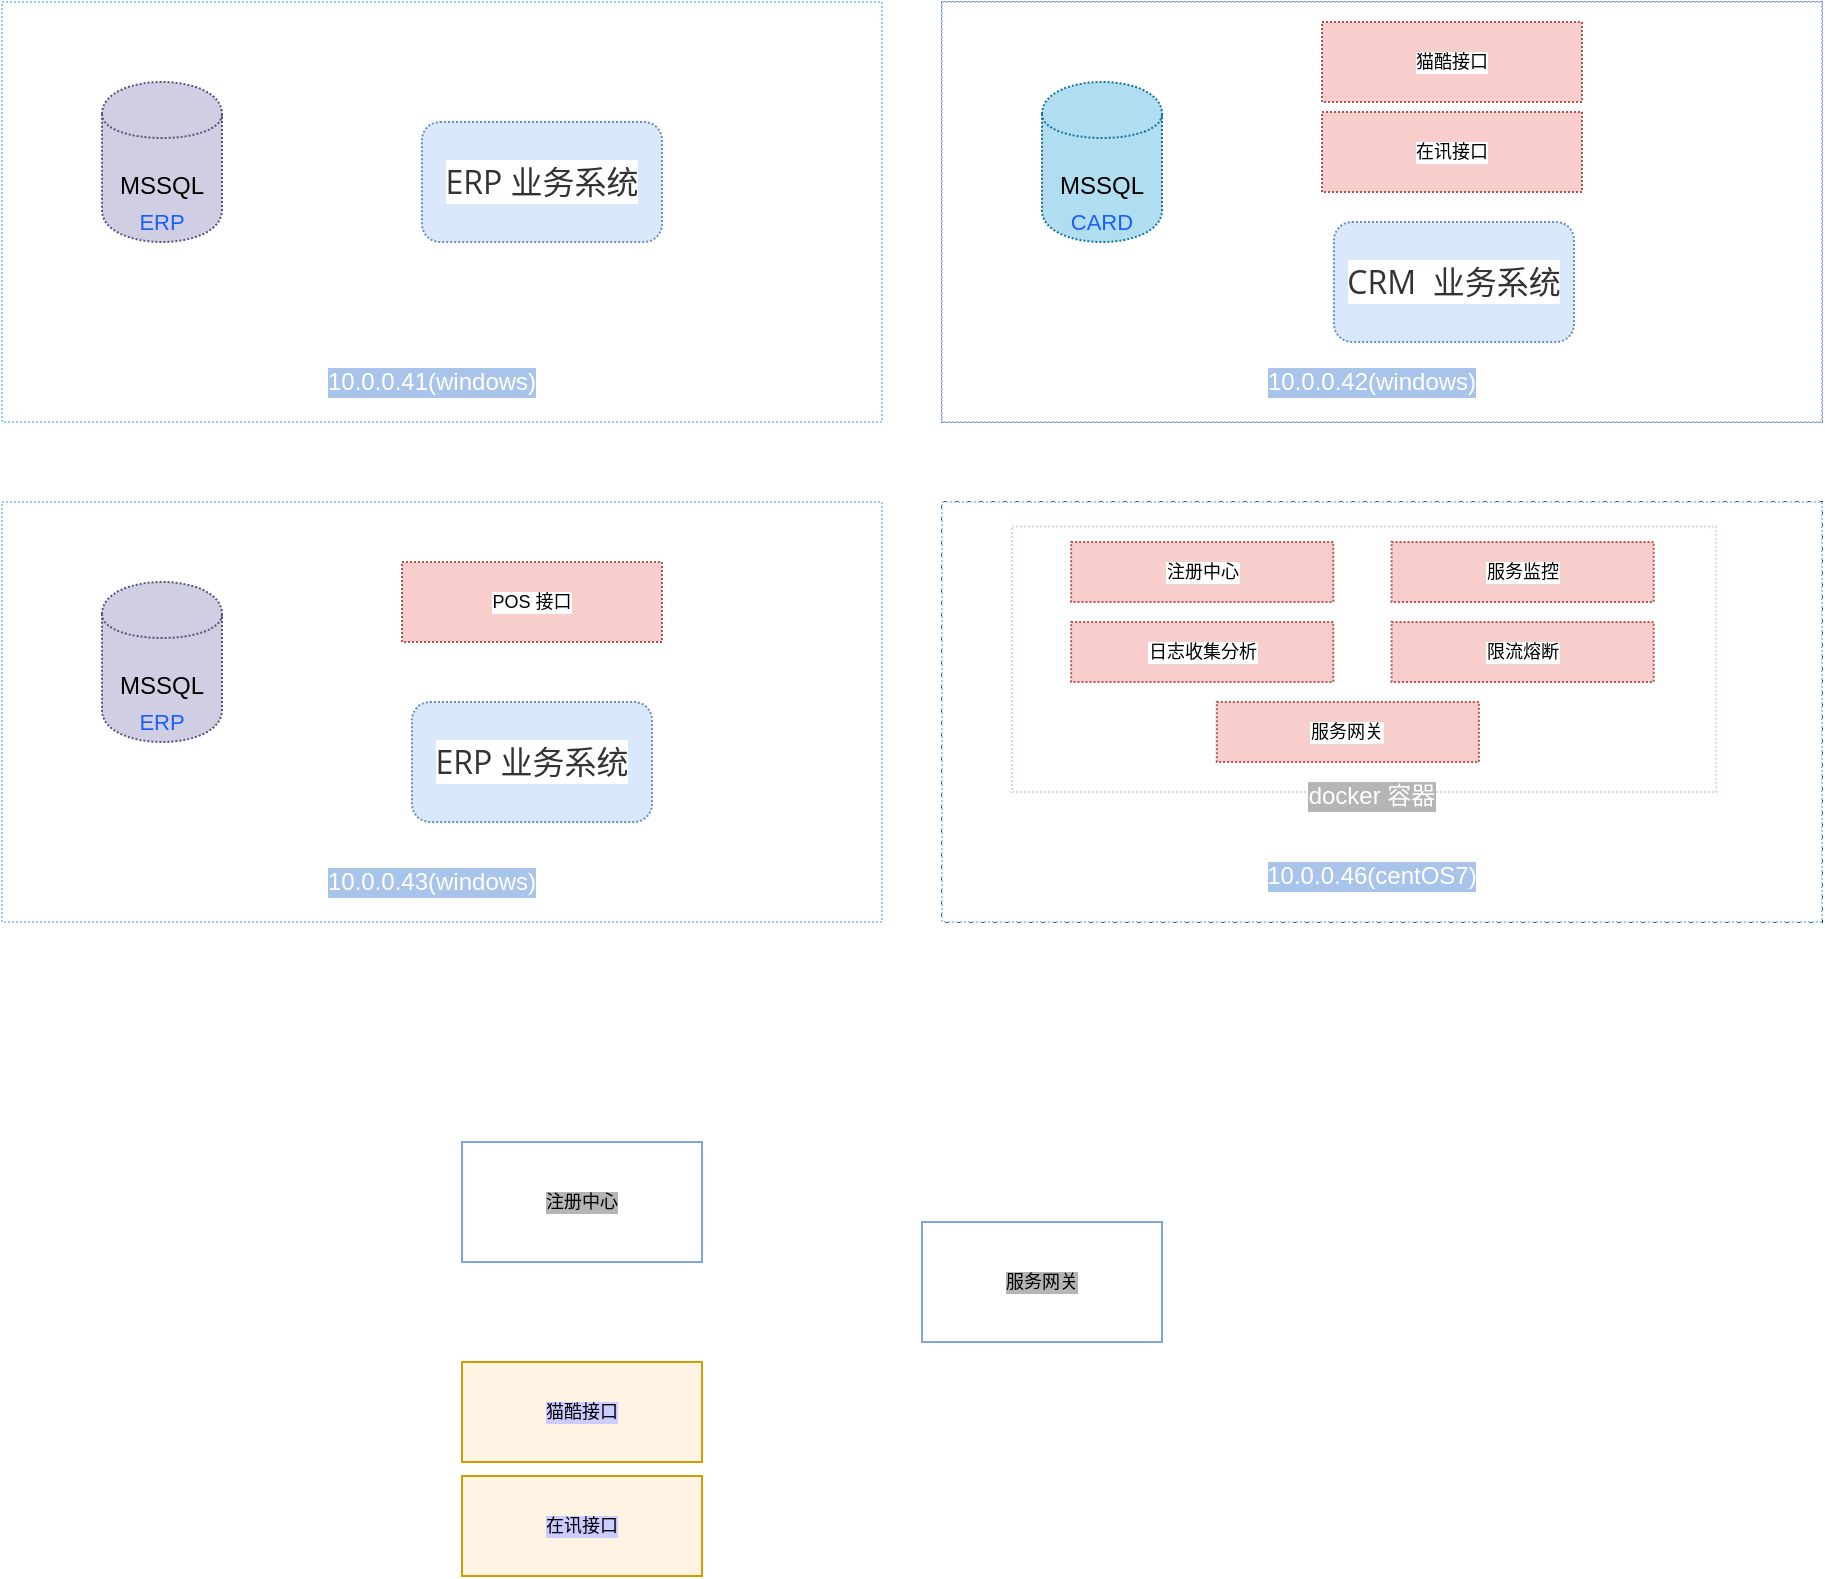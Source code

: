 <mxfile version="12.9.3" type="github">
  <diagram id="WI9T0HZ2pTsCkuznbFz-" name="Page-1">
    <mxGraphModel dx="1673" dy="934" grid="1" gridSize="10" guides="1" tooltips="1" connect="1" arrows="1" fold="1" page="1" pageScale="1" pageWidth="1169" pageHeight="827" math="0" shadow="0">
      <root>
        <mxCell id="0" />
        <mxCell id="1" parent="0" />
        <mxCell id="qZe3JoyMZ883tMN5COdx-31" value="" style="group" vertex="1" connectable="0" parent="1">
          <mxGeometry x="30" y="40" width="440" height="210" as="geometry" />
        </mxCell>
        <mxCell id="qZe3JoyMZ883tMN5COdx-15" value="" style="group" vertex="1" connectable="0" parent="qZe3JoyMZ883tMN5COdx-31">
          <mxGeometry width="440" height="210" as="geometry" />
        </mxCell>
        <mxCell id="qZe3JoyMZ883tMN5COdx-3" value="" style="whiteSpace=wrap;html=1;dashed=1;dashPattern=1 1;strokeColor=#99CCFF;" vertex="1" parent="qZe3JoyMZ883tMN5COdx-15">
          <mxGeometry width="440" height="210" as="geometry" />
        </mxCell>
        <mxCell id="qZe3JoyMZ883tMN5COdx-10" value="10.0.0.41(windows)" style="text;html=1;strokeColor=none;fillColor=none;align=center;verticalAlign=middle;whiteSpace=wrap;rounded=0;dashed=1;dashPattern=1 1;fontColor=#FFFFFF;labelBackgroundColor=#A9C4EB;" vertex="1" parent="qZe3JoyMZ883tMN5COdx-15">
          <mxGeometry x="160" y="180" width="110" height="20" as="geometry" />
        </mxCell>
        <mxCell id="qZe3JoyMZ883tMN5COdx-12" value="MSSQL" style="shape=cylinder;whiteSpace=wrap;html=1;boundedLbl=1;backgroundOutline=1;dashed=1;dashPattern=1 1;fillColor=#d0cee2;strokeColor=#56517e;" vertex="1" parent="qZe3JoyMZ883tMN5COdx-15">
          <mxGeometry x="50" y="40" width="60" height="80" as="geometry" />
        </mxCell>
        <mxCell id="qZe3JoyMZ883tMN5COdx-14" value="&lt;span style=&quot;color: rgb(51 , 51 , 51) ; font-family: &amp;#34;open sans&amp;#34; , &amp;#34;clear sans&amp;#34; , &amp;#34;helvetica neue&amp;#34; , &amp;#34;helvetica&amp;#34; , &amp;#34;arial&amp;#34; , sans-serif ; font-size: 16px ; text-align: left ; white-space: pre-wrap ; background-color: rgb(255 , 255 , 255)&quot;&gt;ERP 业务系统&lt;/span&gt;" style="rounded=1;whiteSpace=wrap;html=1;dashed=1;dashPattern=1 1;labelBackgroundColor=#A9C4EB;strokeColor=#6c8ebf;fontSize=9;fillColor=#dae8fc;" vertex="1" parent="qZe3JoyMZ883tMN5COdx-15">
          <mxGeometry x="210" y="60" width="120" height="60" as="geometry" />
        </mxCell>
        <mxCell id="qZe3JoyMZ883tMN5COdx-13" value="&lt;font style=&quot;font-size: 11px&quot;&gt;ERP&lt;/font&gt;" style="text;html=1;strokeColor=none;fillColor=none;align=center;verticalAlign=middle;whiteSpace=wrap;rounded=0;dashed=1;dashPattern=1 1;fontSize=9;fontColor=#195EFF;" vertex="1" parent="qZe3JoyMZ883tMN5COdx-31">
          <mxGeometry x="60" y="100" width="40" height="20" as="geometry" />
        </mxCell>
        <mxCell id="qZe3JoyMZ883tMN5COdx-32" value="" style="group" vertex="1" connectable="0" parent="1">
          <mxGeometry x="30" y="290" width="440" height="210" as="geometry" />
        </mxCell>
        <mxCell id="qZe3JoyMZ883tMN5COdx-33" value="" style="group" vertex="1" connectable="0" parent="qZe3JoyMZ883tMN5COdx-32">
          <mxGeometry width="440" height="210" as="geometry" />
        </mxCell>
        <mxCell id="qZe3JoyMZ883tMN5COdx-34" value="" style="whiteSpace=wrap;html=1;dashed=1;dashPattern=1 1;strokeColor=#99CCFF;" vertex="1" parent="qZe3JoyMZ883tMN5COdx-33">
          <mxGeometry width="440" height="210" as="geometry" />
        </mxCell>
        <mxCell id="qZe3JoyMZ883tMN5COdx-35" value="10.0.0.43(windows)" style="text;html=1;strokeColor=none;fillColor=none;align=center;verticalAlign=middle;whiteSpace=wrap;rounded=0;dashed=1;dashPattern=1 1;fontColor=#FFFFFF;labelBackgroundColor=#A9C4EB;" vertex="1" parent="qZe3JoyMZ883tMN5COdx-33">
          <mxGeometry x="160" y="180" width="110" height="20" as="geometry" />
        </mxCell>
        <mxCell id="qZe3JoyMZ883tMN5COdx-36" value="MSSQL" style="shape=cylinder;whiteSpace=wrap;html=1;boundedLbl=1;backgroundOutline=1;dashed=1;dashPattern=1 1;fillColor=#d0cee2;strokeColor=#56517e;" vertex="1" parent="qZe3JoyMZ883tMN5COdx-33">
          <mxGeometry x="50" y="40" width="60" height="80" as="geometry" />
        </mxCell>
        <mxCell id="qZe3JoyMZ883tMN5COdx-37" value="&lt;span style=&quot;color: rgb(51 , 51 , 51) ; font-family: &amp;#34;open sans&amp;#34; , &amp;#34;clear sans&amp;#34; , &amp;#34;helvetica neue&amp;#34; , &amp;#34;helvetica&amp;#34; , &amp;#34;arial&amp;#34; , sans-serif ; font-size: 16px ; text-align: left ; white-space: pre-wrap ; background-color: rgb(255 , 255 , 255)&quot;&gt;ERP 业务系统&lt;/span&gt;" style="rounded=1;whiteSpace=wrap;html=1;dashed=1;dashPattern=1 1;labelBackgroundColor=#A9C4EB;strokeColor=#6c8ebf;fontSize=9;fillColor=#dae8fc;" vertex="1" parent="qZe3JoyMZ883tMN5COdx-33">
          <mxGeometry x="205" y="100" width="120" height="60" as="geometry" />
        </mxCell>
        <mxCell id="qZe3JoyMZ883tMN5COdx-63" value="POS 接口" style="rounded=0;whiteSpace=wrap;html=1;dashed=1;labelBackgroundColor=#FFFFFF;strokeColor=#b85450;fontSize=9;dashPattern=1 1;fillColor=#f8cecc;fontColor=#000000;" vertex="1" parent="qZe3JoyMZ883tMN5COdx-33">
          <mxGeometry x="200" y="30" width="130" height="40" as="geometry" />
        </mxCell>
        <mxCell id="qZe3JoyMZ883tMN5COdx-38" value="&lt;font style=&quot;font-size: 11px&quot;&gt;ERP&lt;/font&gt;" style="text;html=1;strokeColor=none;fillColor=none;align=center;verticalAlign=middle;whiteSpace=wrap;rounded=0;dashed=1;dashPattern=1 1;fontSize=9;fontColor=#195EFF;" vertex="1" parent="qZe3JoyMZ883tMN5COdx-32">
          <mxGeometry x="60" y="100" width="40" height="20" as="geometry" />
        </mxCell>
        <mxCell id="qZe3JoyMZ883tMN5COdx-39" value="" style="group;fillColor=#e1d5e7;strokeColor=#AB83BD;" vertex="1" connectable="0" parent="1">
          <mxGeometry x="500" y="40" width="440" height="210" as="geometry" />
        </mxCell>
        <mxCell id="qZe3JoyMZ883tMN5COdx-40" value="" style="group" vertex="1" connectable="0" parent="qZe3JoyMZ883tMN5COdx-39">
          <mxGeometry width="440" height="210" as="geometry" />
        </mxCell>
        <mxCell id="qZe3JoyMZ883tMN5COdx-41" value="" style="whiteSpace=wrap;html=1;dashed=1;dashPattern=1 1;strokeColor=#99CCFF;" vertex="1" parent="qZe3JoyMZ883tMN5COdx-40">
          <mxGeometry width="440" height="210" as="geometry" />
        </mxCell>
        <mxCell id="qZe3JoyMZ883tMN5COdx-42" value="10.0.0.42(windows)" style="text;html=1;strokeColor=none;fillColor=none;align=center;verticalAlign=middle;whiteSpace=wrap;rounded=0;dashed=1;dashPattern=1 1;fontColor=#FFFFFF;labelBackgroundColor=#A9C4EB;" vertex="1" parent="qZe3JoyMZ883tMN5COdx-40">
          <mxGeometry x="160" y="180" width="110" height="20" as="geometry" />
        </mxCell>
        <mxCell id="qZe3JoyMZ883tMN5COdx-43" value="MSSQL" style="shape=cylinder;whiteSpace=wrap;html=1;boundedLbl=1;backgroundOutline=1;dashed=1;dashPattern=1 1;fillColor=#b1ddf0;strokeColor=#10739e;" vertex="1" parent="qZe3JoyMZ883tMN5COdx-40">
          <mxGeometry x="50" y="40" width="60" height="80" as="geometry" />
        </mxCell>
        <mxCell id="qZe3JoyMZ883tMN5COdx-53" value="猫酷接口" style="rounded=0;whiteSpace=wrap;html=1;dashed=1;labelBackgroundColor=#FFFFFF;strokeColor=#b85450;fontSize=9;dashPattern=1 1;fillColor=#f8cecc;fontColor=#000000;" vertex="1" parent="qZe3JoyMZ883tMN5COdx-40">
          <mxGeometry x="190" y="10" width="130" height="40" as="geometry" />
        </mxCell>
        <mxCell id="qZe3JoyMZ883tMN5COdx-61" value="&lt;span&gt;在讯接口&lt;br&gt;&lt;/span&gt;" style="rounded=0;whiteSpace=wrap;html=1;dashed=1;labelBackgroundColor=#FFFFFF;strokeColor=#b85450;fontSize=9;dashPattern=1 1;fillColor=#f8cecc;fontColor=#000000;" vertex="1" parent="qZe3JoyMZ883tMN5COdx-40">
          <mxGeometry x="190" y="55" width="130" height="40" as="geometry" />
        </mxCell>
        <mxCell id="qZe3JoyMZ883tMN5COdx-62" value="&lt;span style=&quot;color: rgb(51 , 51 , 51) ; font-family: &amp;#34;open sans&amp;#34; , &amp;#34;clear sans&amp;#34; , &amp;#34;helvetica neue&amp;#34; , &amp;#34;helvetica&amp;#34; , &amp;#34;arial&amp;#34; , sans-serif ; font-size: 16px ; text-align: left ; white-space: pre-wrap ; background-color: rgb(255 , 255 , 255)&quot;&gt;CRM  业务系统&lt;/span&gt;" style="rounded=1;whiteSpace=wrap;html=1;dashed=1;dashPattern=1 1;labelBackgroundColor=#A9C4EB;strokeColor=#6c8ebf;fontSize=9;fillColor=#dae8fc;" vertex="1" parent="qZe3JoyMZ883tMN5COdx-40">
          <mxGeometry x="196" y="110" width="120" height="60" as="geometry" />
        </mxCell>
        <mxCell id="qZe3JoyMZ883tMN5COdx-45" value="&lt;span style=&quot;font-size: 11px&quot;&gt;CARD&lt;/span&gt;" style="text;html=1;strokeColor=none;fillColor=none;align=center;verticalAlign=middle;whiteSpace=wrap;rounded=0;dashed=1;dashPattern=1 1;fontSize=9;fontColor=#195EFF;" vertex="1" parent="qZe3JoyMZ883tMN5COdx-39">
          <mxGeometry x="60" y="100" width="40" height="20" as="geometry" />
        </mxCell>
        <mxCell id="qZe3JoyMZ883tMN5COdx-46" value="" style="group;fillColor=#bac8d3;strokeColor=#23445d;dashed=1;" vertex="1" connectable="0" parent="1">
          <mxGeometry x="500" y="290" width="440" height="210" as="geometry" />
        </mxCell>
        <mxCell id="qZe3JoyMZ883tMN5COdx-47" value="" style="group" vertex="1" connectable="0" parent="qZe3JoyMZ883tMN5COdx-46">
          <mxGeometry width="440" height="210" as="geometry" />
        </mxCell>
        <mxCell id="qZe3JoyMZ883tMN5COdx-48" value="" style="whiteSpace=wrap;html=1;dashed=1;dashPattern=1 1;strokeColor=#99CCFF;" vertex="1" parent="qZe3JoyMZ883tMN5COdx-47">
          <mxGeometry width="440" height="210" as="geometry" />
        </mxCell>
        <mxCell id="qZe3JoyMZ883tMN5COdx-49" value="10.0.0.46(centOS7)" style="text;html=1;strokeColor=none;fillColor=none;align=center;verticalAlign=middle;whiteSpace=wrap;rounded=0;dashed=1;dashPattern=1 1;fontColor=#FFFFFF;labelBackgroundColor=#A9C4EB;" vertex="1" parent="qZe3JoyMZ883tMN5COdx-47">
          <mxGeometry x="160" y="180.005" width="110" height="14.483" as="geometry" />
        </mxCell>
        <mxCell id="qZe3JoyMZ883tMN5COdx-71" value="" style="group" vertex="1" connectable="0" parent="qZe3JoyMZ883tMN5COdx-47">
          <mxGeometry x="50" y="7.24" width="335" height="132.76" as="geometry" />
        </mxCell>
        <mxCell id="qZe3JoyMZ883tMN5COdx-64" value="" style="whiteSpace=wrap;html=1;dashed=1;dashPattern=1 1;labelBackgroundColor=#FFFFFF;strokeColor=#E6D0DE;fontSize=9;fontColor=#000000;" vertex="1" parent="qZe3JoyMZ883tMN5COdx-71">
          <mxGeometry x="-15" y="5" width="352.09" height="132.76" as="geometry" />
        </mxCell>
        <mxCell id="qZe3JoyMZ883tMN5COdx-66" value="注册中心" style="rounded=0;whiteSpace=wrap;html=1;dashed=1;labelBackgroundColor=#FFFFFF;strokeColor=#b85450;fontSize=9;dashPattern=1 1;fillColor=#f8cecc;fontColor=#000000;" vertex="1" parent="qZe3JoyMZ883tMN5COdx-71">
          <mxGeometry x="14.565" y="12.76" width="131.087" height="30" as="geometry" />
        </mxCell>
        <mxCell id="qZe3JoyMZ883tMN5COdx-67" value="服务监控" style="rounded=0;whiteSpace=wrap;html=1;dashed=1;labelBackgroundColor=#FFFFFF;strokeColor=#b85450;fontSize=9;dashPattern=1 1;fillColor=#f8cecc;fontColor=#000000;" vertex="1" parent="qZe3JoyMZ883tMN5COdx-71">
          <mxGeometry x="174.783" y="12.76" width="131.087" height="30" as="geometry" />
        </mxCell>
        <mxCell id="qZe3JoyMZ883tMN5COdx-68" value="日志收集分析" style="rounded=0;whiteSpace=wrap;html=1;dashed=1;labelBackgroundColor=#FFFFFF;strokeColor=#b85450;fontSize=9;dashPattern=1 1;fillColor=#f8cecc;fontColor=#000000;" vertex="1" parent="qZe3JoyMZ883tMN5COdx-71">
          <mxGeometry x="14.565" y="52.76" width="131.087" height="30" as="geometry" />
        </mxCell>
        <mxCell id="qZe3JoyMZ883tMN5COdx-69" value="限流熔断" style="rounded=0;whiteSpace=wrap;html=1;dashed=1;labelBackgroundColor=#FFFFFF;strokeColor=#b85450;fontSize=9;dashPattern=1 1;fillColor=#f8cecc;fontColor=#000000;" vertex="1" parent="qZe3JoyMZ883tMN5COdx-71">
          <mxGeometry x="174.783" y="52.76" width="131.087" height="30" as="geometry" />
        </mxCell>
        <mxCell id="qZe3JoyMZ883tMN5COdx-70" value="服务网关" style="rounded=0;whiteSpace=wrap;html=1;dashed=1;labelBackgroundColor=#FFFFFF;strokeColor=#b85450;fontSize=9;dashPattern=1 1;fillColor=#f8cecc;fontColor=#000000;" vertex="1" parent="qZe3JoyMZ883tMN5COdx-71">
          <mxGeometry x="87.391" y="92.76" width="131.087" height="30" as="geometry" />
        </mxCell>
        <mxCell id="qZe3JoyMZ883tMN5COdx-72" value="docker 容器" style="text;html=1;strokeColor=none;fillColor=none;align=center;verticalAlign=middle;whiteSpace=wrap;rounded=0;dashed=1;dashPattern=1 1;fontColor=#FFFFFF;labelBackgroundColor=#B5B5B5;" vertex="1" parent="qZe3JoyMZ883tMN5COdx-47">
          <mxGeometry x="160" y="140.005" width="110" height="14.483" as="geometry" />
        </mxCell>
        <mxCell id="qZe3JoyMZ883tMN5COdx-76" value="注册中心" style="rounded=0;whiteSpace=wrap;html=1;labelBackgroundColor=#B5B5B5;strokeColor=#7EA6E0;fontSize=9;fontColor=#000000;" vertex="1" parent="1">
          <mxGeometry x="260" y="610" width="120" height="60" as="geometry" />
        </mxCell>
        <mxCell id="qZe3JoyMZ883tMN5COdx-77" value="服务网关" style="rounded=0;whiteSpace=wrap;html=1;labelBackgroundColor=#B5B5B5;strokeColor=#7EA6E0;fontSize=9;fontColor=#000000;" vertex="1" parent="1">
          <mxGeometry x="490" y="650" width="120" height="60" as="geometry" />
        </mxCell>
        <mxCell id="qZe3JoyMZ883tMN5COdx-80" value="猫酷接口" style="rounded=0;whiteSpace=wrap;html=1;labelBackgroundColor=#CCCCFF;strokeColor=#d79b00;fontSize=9;fillColor=#FFF3E3;" vertex="1" parent="1">
          <mxGeometry x="260" y="720" width="120" height="50" as="geometry" />
        </mxCell>
        <mxCell id="qZe3JoyMZ883tMN5COdx-81" value="在讯接口" style="rounded=0;whiteSpace=wrap;html=1;labelBackgroundColor=#CCCCFF;strokeColor=#d79b00;fontSize=9;fillColor=#FFF3E3;" vertex="1" parent="1">
          <mxGeometry x="260" y="777" width="120" height="50" as="geometry" />
        </mxCell>
      </root>
    </mxGraphModel>
  </diagram>
</mxfile>
